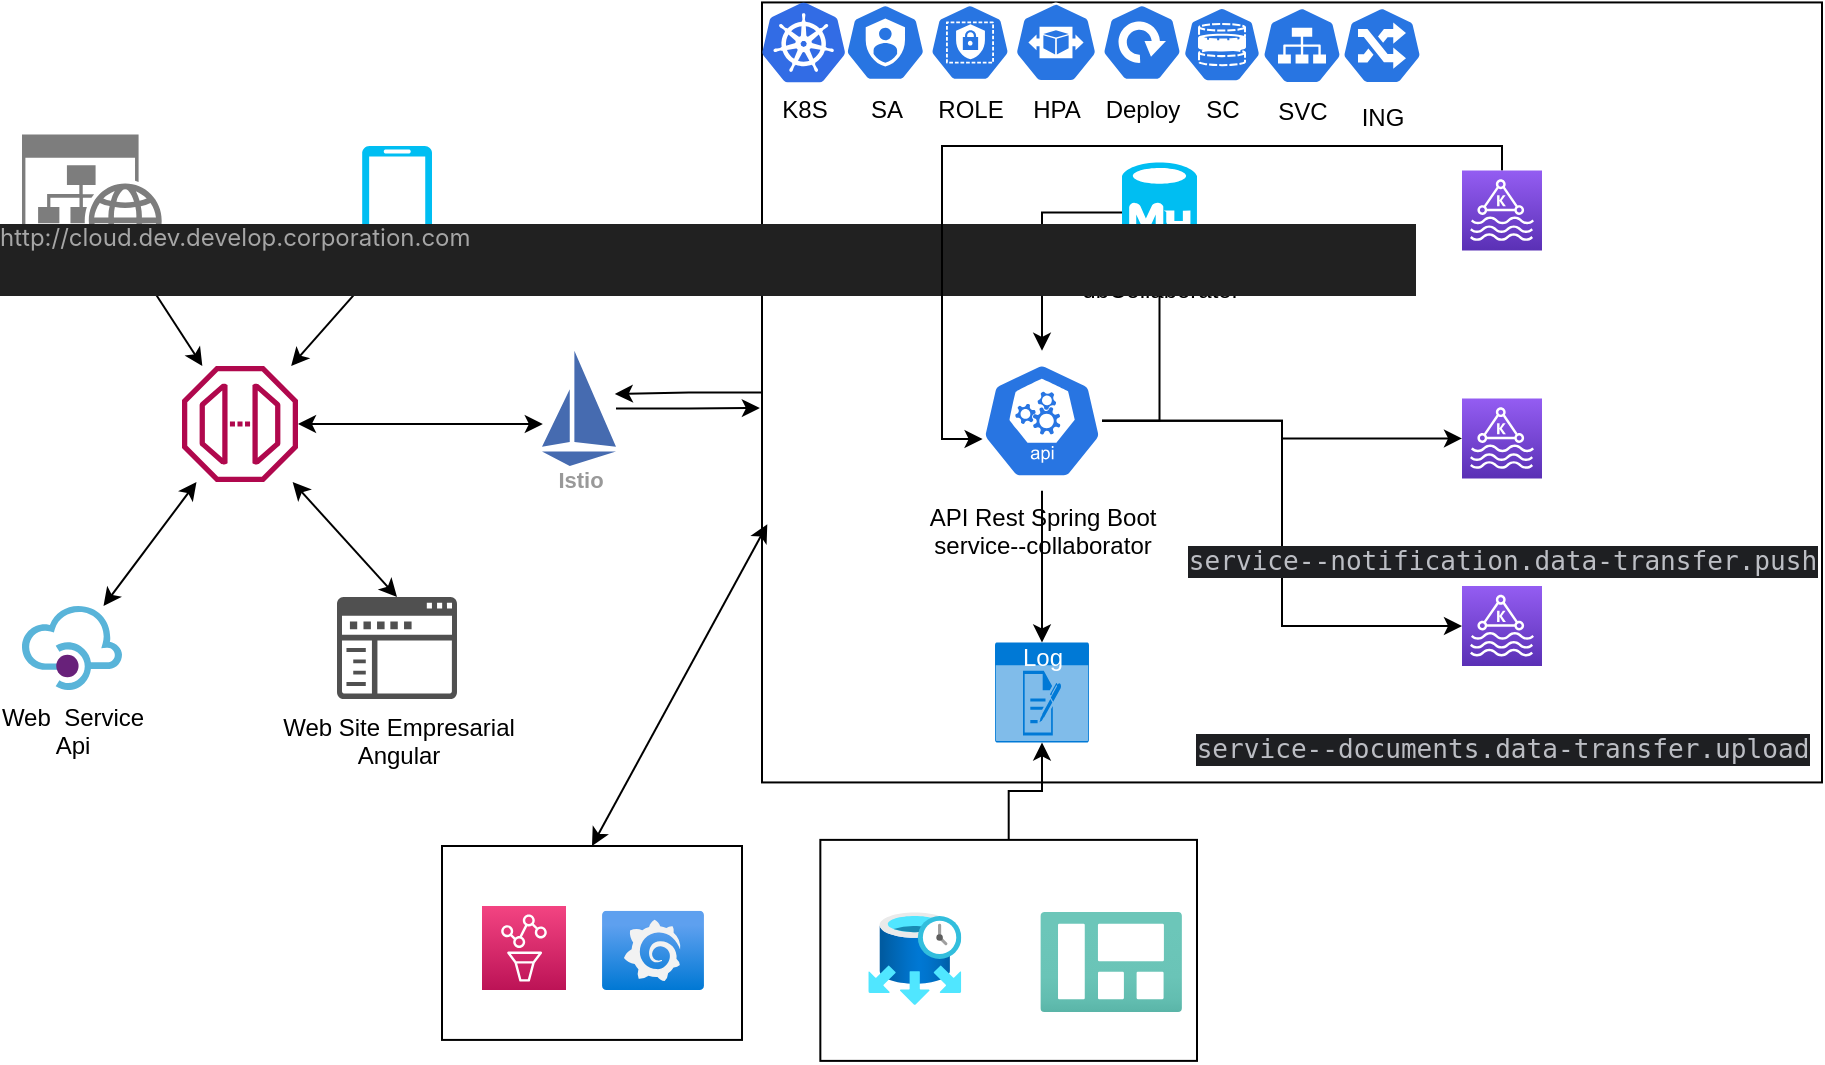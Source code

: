 <mxfile version="20.5.3" type="embed"><diagram id="23iRSUPoRavnBvh4doch" name="Desenho Macro"><mxGraphModel dx="934" dy="534" grid="1" gridSize="10" guides="1" tooltips="1" connect="1" arrows="1" fold="1" page="1" pageScale="1" pageWidth="827" pageHeight="1169" math="0" shadow="0"><root><mxCell id="0"/><mxCell id="1" parent="0"/><mxCell id="2" value="&lt;font color=&quot;#ffffff&quot;&gt;API &lt;br&gt;Gateway&lt;br&gt;&lt;/font&gt;" style="sketch=0;outlineConnect=0;fontColor=#232F3E;gradientColor=none;fillColor=#B0084D;strokeColor=none;dashed=0;verticalLabelPosition=bottom;verticalAlign=top;align=center;html=1;fontSize=12;fontStyle=0;aspect=fixed;pointerEvents=1;shape=mxgraph.aws4.endpoint;" parent="1" vertex="1"><mxGeometry x="110" y="190" width="58" height="58" as="geometry"/></mxCell><mxCell id="3" value="Cell Phone" style="verticalLabelPosition=bottom;html=1;verticalAlign=top;align=center;strokeColor=none;fillColor=#00BEF2;shape=mxgraph.azure.mobile;pointerEvents=1;fontColor=#FFFFFF;" parent="1" vertex="1"><mxGeometry x="200" y="80" width="35" height="50" as="geometry"/></mxCell><mxCell id="7" value="Web Site&amp;nbsp;&lt;br&gt;Angular" style="sketch=0;aspect=fixed;pointerEvents=1;shadow=0;dashed=0;html=1;strokeColor=none;labelPosition=center;verticalLabelPosition=bottom;verticalAlign=top;align=center;shape=mxgraph.mscae.enterprise.website_generic;fillColor=#7D7D7D;fontColor=#FFFFFF;" parent="1" vertex="1"><mxGeometry x="30" y="74.2" width="70" height="61.6" as="geometry"/></mxCell><mxCell id="10" value="" style="endArrow=classic;startArrow=classic;html=1;rounded=0;entryX=0.5;entryY=1;entryDx=0;entryDy=0;entryPerimeter=0;" parent="1" source="2" target="3" edge="1"><mxGeometry width="50" height="50" relative="1" as="geometry"><mxPoint x="350" y="300" as="sourcePoint"/><mxPoint x="400" y="250" as="targetPoint"/></mxGeometry></mxCell><mxCell id="11" value="" style="endArrow=classic;startArrow=classic;html=1;rounded=0;" parent="1" source="2" target="7" edge="1"><mxGeometry width="50" height="50" relative="1" as="geometry"><mxPoint x="350" y="300" as="sourcePoint"/><mxPoint x="400" y="250" as="targetPoint"/></mxGeometry></mxCell><mxCell id="12" value="Web&amp;nbsp; Service&lt;br&gt;Api" style="sketch=0;aspect=fixed;html=1;points=[];align=center;image;fontSize=12;image=img/lib/mscae/API_Management.svg;" parent="1" vertex="1"><mxGeometry x="30" y="310" width="50" height="42" as="geometry"/></mxCell><mxCell id="13" value="" style="endArrow=classic;startArrow=classic;html=1;rounded=0;" parent="1" source="12" target="2" edge="1"><mxGeometry width="50" height="50" relative="1" as="geometry"><mxPoint x="350" y="300" as="sourcePoint"/><mxPoint x="400" y="250" as="targetPoint"/></mxGeometry></mxCell><mxCell id="14" value="Web Site Empresarial&lt;br&gt;Angular" style="sketch=0;pointerEvents=1;shadow=0;dashed=0;html=1;strokeColor=none;labelPosition=center;verticalLabelPosition=bottom;verticalAlign=top;align=center;fillColor=#505050;shape=mxgraph.mscae.intune.company_portal" parent="1" vertex="1"><mxGeometry x="187.5" y="305.5" width="60" height="51" as="geometry"/></mxCell><mxCell id="15" value="" style="endArrow=classic;startArrow=classic;html=1;rounded=0;exitX=0.5;exitY=0;exitDx=0;exitDy=0;exitPerimeter=0;" parent="1" source="14" target="2" edge="1"><mxGeometry width="50" height="50" relative="1" as="geometry"><mxPoint x="350" y="300" as="sourcePoint"/><mxPoint x="400" y="250" as="targetPoint"/></mxGeometry></mxCell><mxCell id="20" value="" style="edgeStyle=orthogonalEdgeStyle;rounded=0;orthogonalLoop=1;jettySize=auto;html=1;" parent="1" source="18" target="19" edge="1"><mxGeometry relative="1" as="geometry"/></mxCell><mxCell id="29" value="" style="edgeStyle=orthogonalEdgeStyle;rounded=0;orthogonalLoop=1;jettySize=auto;html=1;" parent="1" source="18" target="28" edge="1"><mxGeometry relative="1" as="geometry"/></mxCell><mxCell id="64" style="edgeStyle=orthogonalEdgeStyle;rounded=0;orthogonalLoop=1;jettySize=auto;html=1;entryX=0;entryY=0.5;entryDx=0;entryDy=0;entryPerimeter=0;fontColor=#FFFFFF;" edge="1" parent="1" source="18" target="62"><mxGeometry relative="1" as="geometry"/></mxCell><mxCell id="68" style="edgeStyle=orthogonalEdgeStyle;rounded=0;orthogonalLoop=1;jettySize=auto;html=1;entryX=0;entryY=0.5;entryDx=0;entryDy=0;entryPerimeter=0;fontColor=#FFFFFF;" edge="1" parent="1" source="18" target="63"><mxGeometry relative="1" as="geometry"/></mxCell><mxCell id="18" value="API Rest Spring Boot&lt;br&gt;service--collaborator" style="sketch=0;html=1;dashed=0;whitespace=wrap;fillColor=#2875E2;strokeColor=#ffffff;points=[[0.005,0.63,0],[0.1,0.2,0],[0.9,0.2,0],[0.5,0,0],[0.995,0.63,0],[0.72,0.99,0],[0.5,1,0],[0.28,0.99,0]];verticalLabelPosition=bottom;align=center;verticalAlign=top;shape=mxgraph.kubernetes.icon;prIcon=api" parent="1" vertex="1"><mxGeometry x="510" y="182.42" width="60" height="70" as="geometry"/></mxCell><mxCell id="26" style="edgeStyle=orthogonalEdgeStyle;rounded=0;orthogonalLoop=1;jettySize=auto;html=1;entryX=0.5;entryY=0;entryDx=0;entryDy=0;entryPerimeter=0;" parent="1" source="19" target="18" edge="1"><mxGeometry relative="1" as="geometry"/></mxCell><mxCell id="19" value="dbCollaborator" style="verticalLabelPosition=bottom;html=1;verticalAlign=top;align=center;strokeColor=none;fillColor=#00BEF2;shape=mxgraph.azure.mysql_database;" parent="1" vertex="1"><mxGeometry x="580" y="88.22" width="37.5" height="50" as="geometry"/></mxCell><mxCell id="47" style="edgeStyle=orthogonalEdgeStyle;rounded=0;orthogonalLoop=1;jettySize=auto;html=1;entryX=0.984;entryY=0.375;entryDx=0;entryDy=0;entryPerimeter=0;" parent="1" source="27" target="38" edge="1"><mxGeometry relative="1" as="geometry"/></mxCell><mxCell id="27" value="" style="rounded=0;whiteSpace=wrap;html=1;fillColor=none;" parent="1" vertex="1"><mxGeometry x="400" y="8.22" width="530" height="390" as="geometry"/></mxCell><mxCell id="28" value="Log" style="html=1;strokeColor=none;fillColor=#0079D6;labelPosition=center;verticalLabelPosition=middle;verticalAlign=top;align=center;fontSize=12;outlineConnect=0;spacingTop=-6;fontColor=#FFFFFF;sketch=0;shape=mxgraph.sitemap.log;" parent="1" vertex="1"><mxGeometry x="516.5" y="328.22" width="47" height="50" as="geometry"/></mxCell><mxCell id="31" value="K8S" style="sketch=0;aspect=fixed;html=1;points=[];align=center;image;fontSize=12;image=img/lib/mscae/Kubernetes.svg;" parent="1" vertex="1"><mxGeometry x="400" y="8.22" width="41.67" height="40" as="geometry"/></mxCell><mxCell id="32" value="SA" style="sketch=0;html=1;dashed=0;whitespace=wrap;fillColor=#2875E2;strokeColor=#ffffff;points=[[0.005,0.63,0],[0.1,0.2,0],[0.9,0.2,0],[0.5,0,0],[0.995,0.63,0],[0.72,0.99,0],[0.5,1,0],[0.28,0.99,0]];verticalLabelPosition=bottom;align=center;verticalAlign=top;shape=mxgraph.kubernetes.icon;prIcon=sa" parent="1" vertex="1"><mxGeometry x="441.67" y="8.22" width="40" height="40" as="geometry"/></mxCell><mxCell id="33" value="ROLE" style="sketch=0;html=1;dashed=0;whitespace=wrap;fillColor=#2875E2;strokeColor=#ffffff;points=[[0.005,0.63,0],[0.1,0.2,0],[0.9,0.2,0],[0.5,0,0],[0.995,0.63,0],[0.72,0.99,0],[0.5,1,0],[0.28,0.99,0]];verticalLabelPosition=bottom;align=center;verticalAlign=top;shape=mxgraph.kubernetes.icon;prIcon=role" parent="1" vertex="1"><mxGeometry x="484" y="8.22" width="40" height="40" as="geometry"/></mxCell><mxCell id="34" value="HPA" style="sketch=0;html=1;dashed=0;whitespace=wrap;fillColor=#2875E2;strokeColor=#ffffff;points=[[0.005,0.63,0],[0.1,0.2,0],[0.9,0.2,0],[0.5,0,0],[0.995,0.63,0],[0.72,0.99,0],[0.5,1,0],[0.28,0.99,0]];verticalLabelPosition=bottom;align=center;verticalAlign=top;shape=mxgraph.kubernetes.icon;prIcon=hpa" parent="1" vertex="1"><mxGeometry x="524" y="8.22" width="46" height="40" as="geometry"/></mxCell><mxCell id="35" value="Deploy" style="sketch=0;html=1;dashed=0;whitespace=wrap;fillColor=#2875E2;strokeColor=#ffffff;points=[[0.005,0.63,0],[0.1,0.2,0],[0.9,0.2,0],[0.5,0,0],[0.995,0.63,0],[0.72,0.99,0],[0.5,1,0],[0.28,0.99,0]];verticalLabelPosition=bottom;align=center;verticalAlign=top;shape=mxgraph.kubernetes.icon;prIcon=deploy" parent="1" vertex="1"><mxGeometry x="570" y="8.22" width="40" height="40" as="geometry"/></mxCell><mxCell id="36" value="SC" style="sketch=0;html=1;dashed=0;whitespace=wrap;fillColor=#2875E2;strokeColor=#ffffff;points=[[0.005,0.63,0],[0.1,0.2,0],[0.9,0.2,0],[0.5,0,0],[0.995,0.63,0],[0.72,0.99,0],[0.5,1,0],[0.28,0.99,0]];verticalLabelPosition=bottom;align=center;verticalAlign=top;shape=mxgraph.kubernetes.icon;prIcon=sc" parent="1" vertex="1"><mxGeometry x="610" y="10.32" width="40" height="37.9" as="geometry"/></mxCell><mxCell id="37" value="SVC" style="sketch=0;html=1;dashed=0;whitespace=wrap;fillColor=#2875E2;strokeColor=#ffffff;points=[[0.005,0.63,0],[0.1,0.2,0],[0.9,0.2,0],[0.5,0,0],[0.995,0.63,0],[0.72,0.99,0],[0.5,1,0],[0.28,0.99,0]];verticalLabelPosition=bottom;align=center;verticalAlign=top;shape=mxgraph.kubernetes.icon;prIcon=svc" parent="1" vertex="1"><mxGeometry x="650" y="10.32" width="40" height="39" as="geometry"/></mxCell><mxCell id="46" style="edgeStyle=orthogonalEdgeStyle;rounded=0;orthogonalLoop=1;jettySize=auto;html=1;entryX=-0.002;entryY=0.52;entryDx=0;entryDy=0;entryPerimeter=0;" parent="1" source="38" target="27" edge="1"><mxGeometry relative="1" as="geometry"/></mxCell><mxCell id="38" value="Istio&lt;br&gt;&lt;div style=&quot;color: rgb(166, 166, 166); font-family: Inter, system-ui, -apple-system, BlinkMacSystemFont, &amp;quot;Segoe UI&amp;quot;, Roboto, Oxygen, Ubuntu, Cantarell, &amp;quot;Fira Sans&amp;quot;, &amp;quot;Droid Sans&amp;quot;, Helvetica, Arial, sans-serif; font-size: 12px; font-weight: 400; text-align: start; background-color: rgb(33, 33, 33); position: absolute; left: 0px; top: 112px; height: 36px; width: 708px;&quot; class=&quot;environment-preview__virtualized-item&quot;&gt;&lt;div style=&quot;display: flex; padding: var(--spacing-s) var(--spacing-l); overflow-wrap: break-word; word-break: break-word; align-items: flex-start; background-color: var(--highlight-background-color-primary);&quot; data-index=&quot;2&quot; class=&quot;environment-preview-list-item is-hovered&quot;&gt;&lt;div style=&quot;box-sizing: border-box; flex: 0 0 38%; display: flex; justify-content: space-between; color: var(--content-color-primary); align-items: center;&quot; class=&quot;environment-preview-list-item__session-value&quot;&gt;&lt;div class=&quot;collection-browser-details-header__name&quot;&gt;http://cloud.dev.develop.corporation.com&lt;/div&gt;&lt;/div&gt;&lt;/div&gt;&lt;/div&gt;" style="sketch=0;html=1;verticalAlign=top;labelPosition=center;verticalLabelPosition=bottom;align=center;spacingTop=-6;fontSize=11;fontStyle=1;fontColor=#999999;shape=image;aspect=fixed;imageAspect=0;image=data:image/svg+xml,PHN2ZyB4bWxucz0iaHR0cDovL3d3dy53My5vcmcvMjAwMC9zdmciIHhtbG5zOnY9Imh0dHBzOi8vdmVjdGEuaW8vbmFubyIgd2lkdGg9IjE2MCIgaGVpZ2h0PSIyNDAiIHZpZXdCb3g9IjAgMCAxNjAgMjQwIj4mI3hhOwk8c3R5bGUgdHlwZT0idGV4dC9jc3MiPiYjeGE7CS5zdDB7ZmlsbDojNDY2YmIwO30mI3hhOwk8L3N0eWxlPiYjeGE7CTxwYXRoIGNsYXNzPSJzdDAiIGQ9Ik02MCAyNDBMMCAyMTBoMTYwem0wLTE2MEwwIDIwMGw2MC0xMHpNNzAgMHYxOTBsOTAgMTB6Ii8+JiN4YTs8L3N2Zz4=;" parent="1" vertex="1"><mxGeometry x="290" y="182.42" width="37" height="57.56" as="geometry"/></mxCell><mxCell id="41" value="" style="endArrow=classic;startArrow=classic;html=1;rounded=0;entryX=0.011;entryY=0.636;entryDx=0;entryDy=0;entryPerimeter=0;" parent="1" source="2" target="38" edge="1"><mxGeometry width="50" height="50" relative="1" as="geometry"><mxPoint x="350" y="280" as="sourcePoint"/><mxPoint x="400" y="230" as="targetPoint"/></mxGeometry></mxCell><mxCell id="49" value="ING" style="sketch=0;html=1;dashed=0;whitespace=wrap;fillColor=#2875E2;strokeColor=#ffffff;points=[[0.005,0.63,0],[0.1,0.2,0],[0.9,0.2,0],[0.5,0,0],[0.995,0.63,0],[0.72,0.99,0],[0.5,1,0],[0.28,0.99,0]];verticalLabelPosition=bottom;align=center;verticalAlign=top;shape=mxgraph.kubernetes.icon;prIcon=ing" parent="1" vertex="1"><mxGeometry x="690" y="7.73" width="40" height="44.18" as="geometry"/></mxCell><mxCell id="50" value="&lt;font color=&quot;#ffffff&quot;&gt;Prometheus&lt;/font&gt;" style="sketch=0;points=[[0,0,0],[0.25,0,0],[0.5,0,0],[0.75,0,0],[1,0,0],[0,1,0],[0.25,1,0],[0.5,1,0],[0.75,1,0],[1,1,0],[0,0.25,0],[0,0.5,0],[0,0.75,0],[1,0.25,0],[1,0.5,0],[1,0.75,0]];points=[[0,0,0],[0.25,0,0],[0.5,0,0],[0.75,0,0],[1,0,0],[0,1,0],[0.25,1,0],[0.5,1,0],[0.75,1,0],[1,1,0],[0,0.25,0],[0,0.5,0],[0,0.75,0],[1,0.25,0],[1,0.5,0],[1,0.75,0]];outlineConnect=0;fontColor=#232F3E;gradientColor=#F34482;gradientDirection=north;fillColor=#BC1356;strokeColor=#ffffff;dashed=0;verticalLabelPosition=bottom;verticalAlign=top;align=center;html=1;fontSize=12;fontStyle=0;aspect=fixed;shape=mxgraph.aws4.resourceIcon;resIcon=mxgraph.aws4.managed_service_for_prometheus;" parent="1" vertex="1"><mxGeometry x="260" y="460" width="42" height="42" as="geometry"/></mxCell><mxCell id="51" value="Grafana" style="aspect=fixed;html=1;points=[];align=center;image;fontSize=12;image=img/lib/azure2/other/Grafana.svg;fontColor=#FFFFFF;" parent="1" vertex="1"><mxGeometry x="320" y="462.39" width="51" height="39.61" as="geometry"/></mxCell><mxCell id="52" value="" style="rounded=0;whiteSpace=wrap;html=1;fillColor=none;" parent="1" vertex="1"><mxGeometry x="240" y="430" width="150" height="96.96" as="geometry"/></mxCell><mxCell id="53" value="Monitoração" style="text;html=1;strokeColor=none;fillColor=none;align=center;verticalAlign=middle;whiteSpace=wrap;rounded=0;fontColor=#FFFFFF;" parent="1" vertex="1"><mxGeometry x="290" y="436" width="60" height="30" as="geometry"/></mxCell><mxCell id="55" value="" style="endArrow=classic;startArrow=classic;html=1;rounded=0;fontColor=#FFFFFF;exitX=0.5;exitY=0;exitDx=0;exitDy=0;entryX=0.005;entryY=0.669;entryDx=0;entryDy=0;entryPerimeter=0;" parent="1" source="52" target="27" edge="1"><mxGeometry width="50" height="50" relative="1" as="geometry"><mxPoint x="350" y="330" as="sourcePoint"/><mxPoint x="400" y="280" as="targetPoint"/></mxGeometry></mxCell><mxCell id="56" value="Agent Elastic" style="aspect=fixed;html=1;points=[];align=center;image;fontSize=12;image=img/lib/azure2/databases/Elastic_Job_Agents.svg;fontColor=#FFFFFF;" parent="1" vertex="1"><mxGeometry x="453.16" y="463" width="46.5" height="46.5" as="geometry"/></mxCell><mxCell id="57" value="Elastic Dash" style="aspect=fixed;html=1;points=[];align=center;image;fontSize=12;image=img/lib/azure2/general/Dashboard.svg;fontColor=#FFFFFF;" parent="1" vertex="1"><mxGeometry x="539.16" y="463" width="70.84" height="50" as="geometry"/></mxCell><mxCell id="58" value="EKL" style="text;html=1;strokeColor=none;fillColor=none;align=center;verticalAlign=middle;whiteSpace=wrap;rounded=0;fontColor=#FFFFFF;" parent="1" vertex="1"><mxGeometry x="489.16" y="436" width="57" height="17" as="geometry"/></mxCell><mxCell id="61" value="" style="edgeStyle=orthogonalEdgeStyle;rounded=0;orthogonalLoop=1;jettySize=auto;html=1;fontColor=#FFFFFF;" parent="1" source="59" target="28" edge="1"><mxGeometry relative="1" as="geometry"/></mxCell><mxCell id="59" value="" style="rounded=0;whiteSpace=wrap;html=1;fillColor=none;" parent="1" vertex="1"><mxGeometry x="429.17" y="426.94" width="188.33" height="110.5" as="geometry"/></mxCell><mxCell id="62" value="&lt;font color=&quot;#ffffff&quot;&gt;Produce&lt;br&gt;&lt;/font&gt;&lt;div style=&quot;background-color:#1e1f22;color:#bcbec4&quot;&gt;&lt;pre style=&quot;font-family:'JetBrains Mono',monospace;font-size:9.8pt;&quot;&gt;service--notification.data-transfer.push&lt;/pre&gt;&lt;/div&gt;" style="sketch=0;points=[[0,0,0],[0.25,0,0],[0.5,0,0],[0.75,0,0],[1,0,0],[0,1,0],[0.25,1,0],[0.5,1,0],[0.75,1,0],[1,1,0],[0,0.25,0],[0,0.5,0],[0,0.75,0],[1,0.25,0],[1,0.5,0],[1,0.75,0]];outlineConnect=0;fontColor=#232F3E;gradientColor=#945DF2;gradientDirection=north;fillColor=#5A30B5;strokeColor=#ffffff;dashed=0;verticalLabelPosition=bottom;verticalAlign=top;align=center;html=1;fontSize=12;fontStyle=0;aspect=fixed;shape=mxgraph.aws4.resourceIcon;resIcon=mxgraph.aws4.managed_streaming_for_kafka;" vertex="1" parent="1"><mxGeometry x="750" y="206.2" width="40" height="40" as="geometry"/></mxCell><mxCell id="63" value="&lt;font color=&quot;#ffffff&quot;&gt;Produce&lt;br&gt;&lt;/font&gt;&lt;div style=&quot;background-color:#1e1f22;color:#bcbec4&quot;&gt;&lt;pre style=&quot;font-family:'JetBrains Mono',monospace;font-size:9.8pt;&quot;&gt;&lt;div&gt;&lt;pre style=&quot;font-family:'JetBrains Mono',monospace;font-size:9.8pt;&quot;&gt;service--documents.data-transfer.upload&lt;/pre&gt;&lt;/div&gt;&lt;/pre&gt;&lt;/div&gt;" style="sketch=0;points=[[0,0,0],[0.25,0,0],[0.5,0,0],[0.75,0,0],[1,0,0],[0,1,0],[0.25,1,0],[0.5,1,0],[0.75,1,0],[1,1,0],[0,0.25,0],[0,0.5,0],[0,0.75,0],[1,0.25,0],[1,0.5,0],[1,0.75,0]];outlineConnect=0;fontColor=#232F3E;gradientColor=#945DF2;gradientDirection=north;fillColor=#5A30B5;strokeColor=#ffffff;dashed=0;verticalLabelPosition=bottom;verticalAlign=top;align=center;html=1;fontSize=12;fontStyle=0;aspect=fixed;shape=mxgraph.aws4.resourceIcon;resIcon=mxgraph.aws4.managed_streaming_for_kafka;" vertex="1" parent="1"><mxGeometry x="750" y="300" width="40" height="40" as="geometry"/></mxCell><mxCell id="67" style="edgeStyle=orthogonalEdgeStyle;rounded=0;orthogonalLoop=1;jettySize=auto;html=1;entryX=0.005;entryY=0.63;entryDx=0;entryDy=0;entryPerimeter=0;fontColor=#FFFFFF;" edge="1" parent="1" source="66" target="18"><mxGeometry relative="1" as="geometry"><Array as="points"><mxPoint x="770" y="80"/><mxPoint x="490" y="80"/><mxPoint x="490" y="227"/></Array></mxGeometry></mxCell><mxCell id="66" value="&lt;font color=&quot;#ffffff&quot;&gt;Consumer&lt;br&gt;service--collaborator.data-transfer.save&lt;br&gt;&lt;/font&gt;&lt;span style=&quot;color: rgb(255, 255, 255);&quot;&gt;service--collaborator.data-transfer.save-retry&lt;br&gt;&lt;/span&gt;&lt;span style=&quot;color: rgb(255, 255, 255);&quot;&gt;service--collaborator.data-transfer.save-dlt&lt;/span&gt;&lt;font color=&quot;#ffffff&quot;&gt;&lt;br&gt;&lt;br&gt;&lt;/font&gt;" style="sketch=0;points=[[0,0,0],[0.25,0,0],[0.5,0,0],[0.75,0,0],[1,0,0],[0,1,0],[0.25,1,0],[0.5,1,0],[0.75,1,0],[1,1,0],[0,0.25,0],[0,0.5,0],[0,0.75,0],[1,0.25,0],[1,0.5,0],[1,0.75,0]];outlineConnect=0;fontColor=#232F3E;gradientColor=#945DF2;gradientDirection=north;fillColor=#5A30B5;strokeColor=#ffffff;dashed=0;verticalLabelPosition=bottom;verticalAlign=top;align=center;html=1;fontSize=12;fontStyle=0;aspect=fixed;shape=mxgraph.aws4.resourceIcon;resIcon=mxgraph.aws4.managed_streaming_for_kafka;" vertex="1" parent="1"><mxGeometry x="750" y="92.22" width="40" height="40" as="geometry"/></mxCell></root></mxGraphModel></diagram></mxfile>